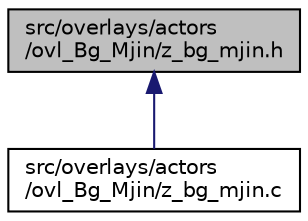 digraph "src/overlays/actors/ovl_Bg_Mjin/z_bg_mjin.h"
{
 // LATEX_PDF_SIZE
  edge [fontname="Helvetica",fontsize="10",labelfontname="Helvetica",labelfontsize="10"];
  node [fontname="Helvetica",fontsize="10",shape=record];
  Node1 [label="src/overlays/actors\l/ovl_Bg_Mjin/z_bg_mjin.h",height=0.2,width=0.4,color="black", fillcolor="grey75", style="filled", fontcolor="black",tooltip=" "];
  Node1 -> Node2 [dir="back",color="midnightblue",fontsize="10",style="solid",fontname="Helvetica"];
  Node2 [label="src/overlays/actors\l/ovl_Bg_Mjin/z_bg_mjin.c",height=0.2,width=0.4,color="black", fillcolor="white", style="filled",URL="$d8/d48/z__bg__mjin_8c.html",tooltip=" "];
}
